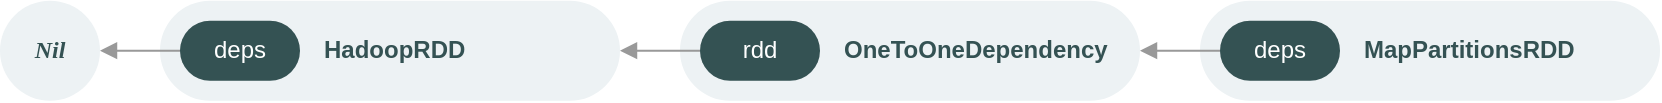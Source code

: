 <mxfile scale="2" border="30">
    <diagram id="0QhtwqMjpmc_AO-MrRb4" name="第 1 页">
        <mxGraphModel dx="1252" dy="719" grid="1" gridSize="10" guides="1" tooltips="1" connect="1" arrows="1" fold="1" page="1" pageScale="1" pageWidth="1654" pageHeight="2336" math="0" shadow="0">
            <root>
                <mxCell id="0"/>
                <mxCell id="1" parent="0"/>
                <mxCell id="277" value="" style="rounded=1;whiteSpace=wrap;html=1;fontFamily=Tahoma;fontSize=12;fontColor=#345253;strokeWidth=2;fillColor=#EDF2F4;strokeColor=none;arcSize=50;" vertex="1" parent="1">
                    <mxGeometry x="620" y="39.37" width="230" height="50" as="geometry"/>
                </mxCell>
                <mxCell id="291" style="edgeStyle=orthogonalEdgeStyle;html=1;exitX=0;exitY=0.5;exitDx=0;exitDy=0;entryX=1;entryY=0.5;entryDx=0;entryDy=0;endArrow=block;endFill=1;strokeColor=#999999;" edge="1" parent="1" source="278" target="280">
                    <mxGeometry relative="1" as="geometry"/>
                </mxCell>
                <mxCell id="278" value="&lt;font color=&quot;#ffffff&quot; face=&quot;Helvetica&quot; style=&quot;line-height: 100%&quot;&gt;deps&lt;/font&gt;" style="rounded=1;whiteSpace=wrap;html=1;fontFamily=Tahoma;fontSize=12;fontColor=#345253;strokeWidth=2;fillColor=#345253;strokeColor=none;arcSize=50;" vertex="1" parent="1">
                    <mxGeometry x="630" y="49.37" width="60" height="30" as="geometry"/>
                </mxCell>
                <mxCell id="279" value="&lt;font color=&quot;#345253&quot;&gt;MapPartitionsRDD&lt;/font&gt;" style="text;html=1;strokeColor=none;fillColor=none;align=left;verticalAlign=middle;whiteSpace=wrap;rounded=0;fontStyle=1" vertex="1" parent="1">
                    <mxGeometry x="700" y="54.37" width="140" height="20" as="geometry"/>
                </mxCell>
                <mxCell id="280" value="" style="rounded=1;whiteSpace=wrap;html=1;fontFamily=Tahoma;fontSize=12;fontColor=#345253;strokeWidth=2;fillColor=#EDF2F4;strokeColor=none;arcSize=50;" vertex="1" parent="1">
                    <mxGeometry x="360" y="39.37" width="230" height="50" as="geometry"/>
                </mxCell>
                <mxCell id="290" style="edgeStyle=orthogonalEdgeStyle;html=1;exitX=0;exitY=0.5;exitDx=0;exitDy=0;entryX=1;entryY=0.5;entryDx=0;entryDy=0;endArrow=block;endFill=1;strokeColor=#999999;" edge="1" parent="1" source="281" target="283">
                    <mxGeometry relative="1" as="geometry"/>
                </mxCell>
                <mxCell id="281" value="&lt;font color=&quot;#ffffff&quot; face=&quot;Helvetica&quot;&gt;rdd&lt;/font&gt;" style="rounded=1;whiteSpace=wrap;html=1;fontFamily=Tahoma;fontSize=12;fontColor=#345253;strokeWidth=2;fillColor=#345253;strokeColor=none;arcSize=50;" vertex="1" parent="1">
                    <mxGeometry x="370" y="49.37" width="60" height="30" as="geometry"/>
                </mxCell>
                <mxCell id="282" value="&lt;span style=&quot;color: rgb(52 , 82 , 83)&quot;&gt;OneToOneDependency&lt;/span&gt;" style="text;html=1;strokeColor=none;fillColor=none;align=left;verticalAlign=middle;whiteSpace=wrap;rounded=0;fontStyle=1" vertex="1" parent="1">
                    <mxGeometry x="440" y="54.37" width="140" height="20" as="geometry"/>
                </mxCell>
                <mxCell id="283" value="" style="rounded=1;whiteSpace=wrap;html=1;fontFamily=Tahoma;fontSize=12;fontColor=#345253;strokeWidth=2;fillColor=#EDF2F4;strokeColor=none;arcSize=50;" vertex="1" parent="1">
                    <mxGeometry x="100" y="39.37" width="230" height="50" as="geometry"/>
                </mxCell>
                <mxCell id="292" style="edgeStyle=orthogonalEdgeStyle;html=1;exitX=0;exitY=0.5;exitDx=0;exitDy=0;entryX=1;entryY=0.5;entryDx=0;entryDy=0;endArrow=block;endFill=1;strokeColor=#999999;" edge="1" parent="1" source="284" target="288">
                    <mxGeometry relative="1" as="geometry"/>
                </mxCell>
                <mxCell id="284" value="&lt;font color=&quot;#ffffff&quot; face=&quot;Helvetica&quot; style=&quot;line-height: 100%&quot;&gt;deps&lt;/font&gt;" style="rounded=1;whiteSpace=wrap;html=1;fontFamily=Tahoma;fontSize=12;fontColor=#345253;strokeWidth=2;fillColor=#345253;strokeColor=none;arcSize=50;" vertex="1" parent="1">
                    <mxGeometry x="110" y="49.37" width="60" height="30" as="geometry"/>
                </mxCell>
                <mxCell id="285" value="&lt;span style=&quot;color: rgb(52 , 82 , 83) ; text-align: center&quot;&gt;HadoopRDD&lt;/span&gt;" style="text;html=1;strokeColor=none;fillColor=none;align=left;verticalAlign=middle;whiteSpace=wrap;rounded=0;fontStyle=1" vertex="1" parent="1">
                    <mxGeometry x="180" y="54.37" width="140" height="20" as="geometry"/>
                </mxCell>
                <mxCell id="288" value="&lt;b&gt;&lt;i&gt;Nil&lt;/i&gt;&lt;/b&gt;" style="rounded=1;whiteSpace=wrap;html=1;fontFamily=Tahoma;fontSize=12;fontColor=#345253;strokeWidth=2;fillColor=#EDF2F4;strokeColor=none;arcSize=50;" vertex="1" parent="1">
                    <mxGeometry x="20" y="39.37" width="50" height="50" as="geometry"/>
                </mxCell>
            </root>
        </mxGraphModel>
    </diagram>
</mxfile>